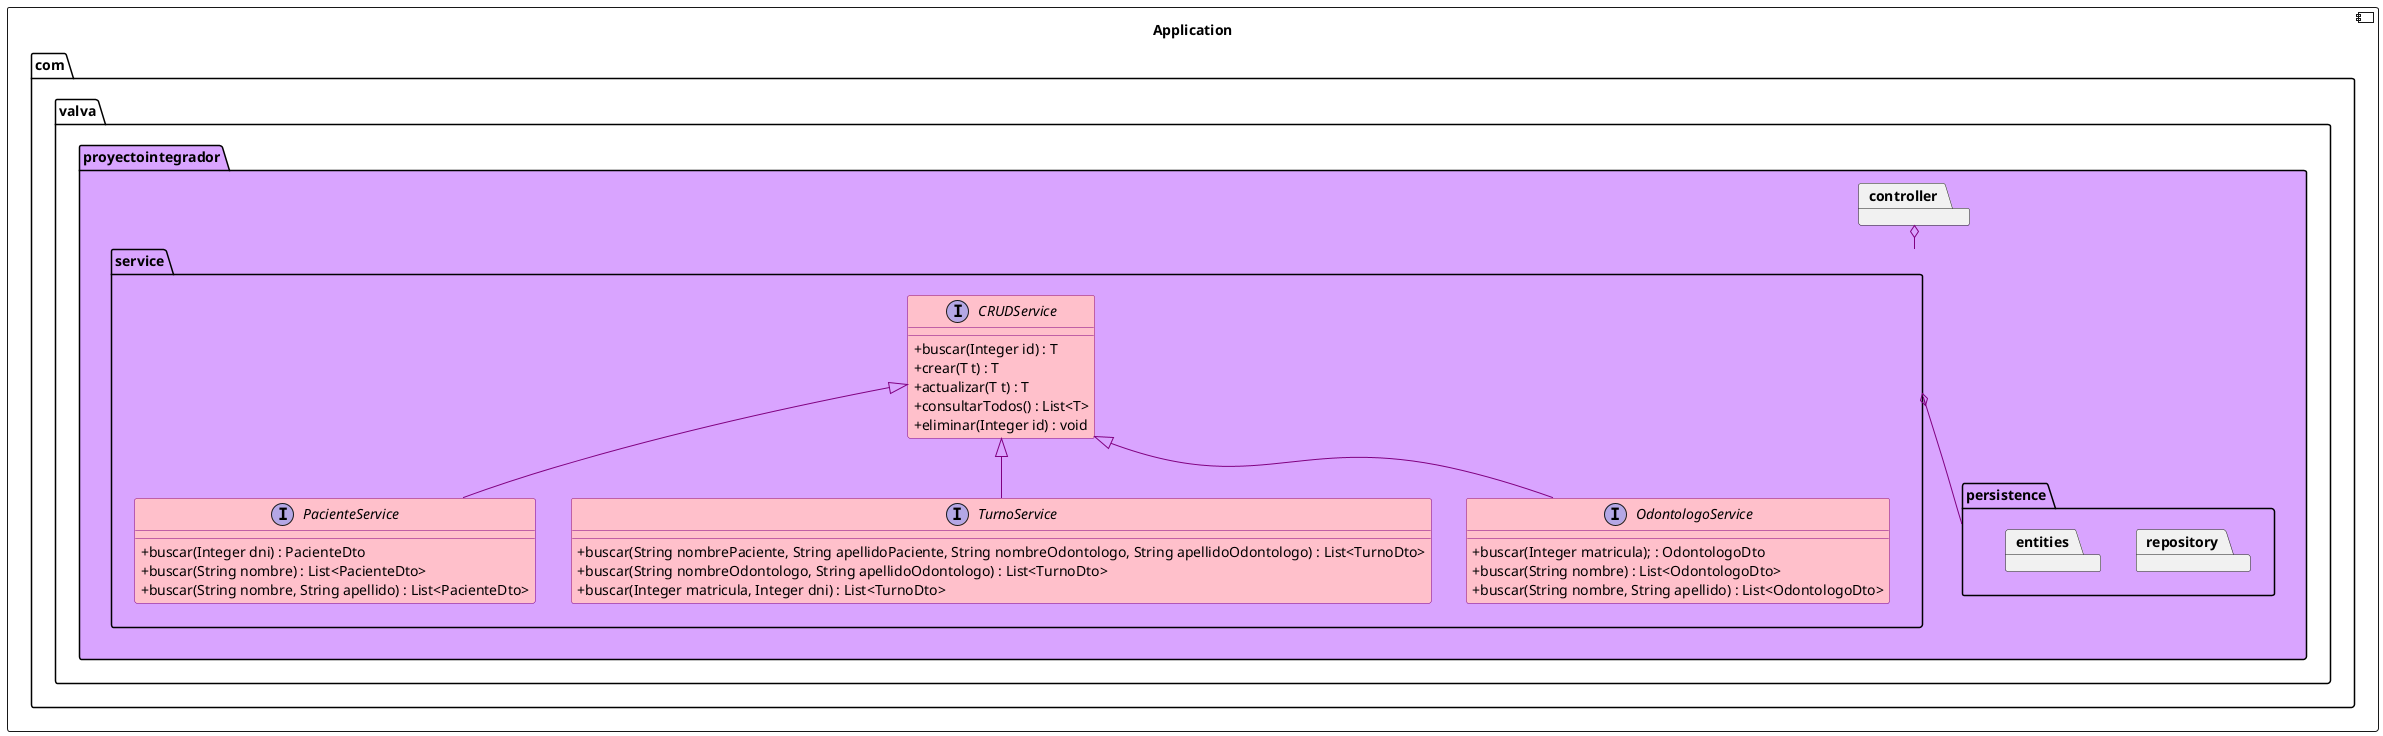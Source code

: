 @startuml
allowmixing

skinparam database {
    BorderColor pink
    BackgroundColor purple
    ArrowColor purple
    FontColor pink
}

skinparam rectangle {
    BorderColor purple
    BackgroundColor lightpink
    ArrowColor purple
}

skinparam class {
    BorderColor purple
    BackgroundColor pink
    ArrowColor purple
    AttributeIconSize 0
}

skinparam note {
    BorderColor darkslateblue
    BackgroundColor #90c0f0
    FontColor darkslateblue
}

component Application {
    package com.valva.proyectointegrador #d9a4ff {

        package persistence {
            package repository
            package entities
        }

        package service {

            interface CRUDService {
                + buscar(Integer id) : T
                + crear(T t) : T
                + actualizar(T t) : T
                + consultarTodos() : List<T>
                + eliminar(Integer id) : void
            }

            interface PacienteService extends CRUDService {
                + buscar(Integer dni) : PacienteDto
                + buscar(String nombre) : List<PacienteDto>
                + buscar(String nombre, String apellido) : List<PacienteDto>
            }
            interface TurnoService extends CRUDService {
                + buscar(String nombrePaciente, String apellidoPaciente, String nombreOdontologo, String apellidoOdontologo) : List<TurnoDto>
                + buscar(String nombreOdontologo, String apellidoOdontologo) : List<TurnoDto>
                + buscar(Integer matricula, Integer dni) : List<TurnoDto>
            }
            interface OdontologoService extends CRUDService {
                + buscar(Integer matricula); : OdontologoDto
                + buscar(String nombre) : List<OdontologoDto>
                + buscar(String nombre, String apellido) : List<OdontologoDto>
            }
        }

        package controller

        controller o-- service
        service o-- persistence
    }

}
@enduml